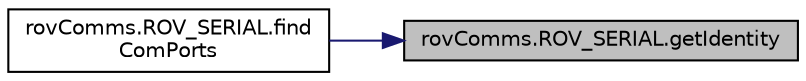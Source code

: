 digraph "rovComms.ROV_SERIAL.getIdentity"
{
 // LATEX_PDF_SIZE
  edge [fontname="Helvetica",fontsize="10",labelfontname="Helvetica",labelfontsize="10"];
  node [fontname="Helvetica",fontsize="10",shape=record];
  rankdir="RL";
  Node1 [label="rovComms.ROV_SERIAL.getIdentity",height=0.2,width=0.4,color="black", fillcolor="grey75", style="filled", fontcolor="black",tooltip=" "];
  Node1 -> Node2 [dir="back",color="midnightblue",fontsize="10",style="solid",fontname="Helvetica"];
  Node2 [label="rovComms.ROV_SERIAL.find\lComPorts",height=0.2,width=0.4,color="black", fillcolor="white", style="filled",URL="$classrov_comms_1_1_r_o_v___s_e_r_i_a_l.html#a790f013933dafb05a242cce41492c5ed",tooltip=" "];
}
